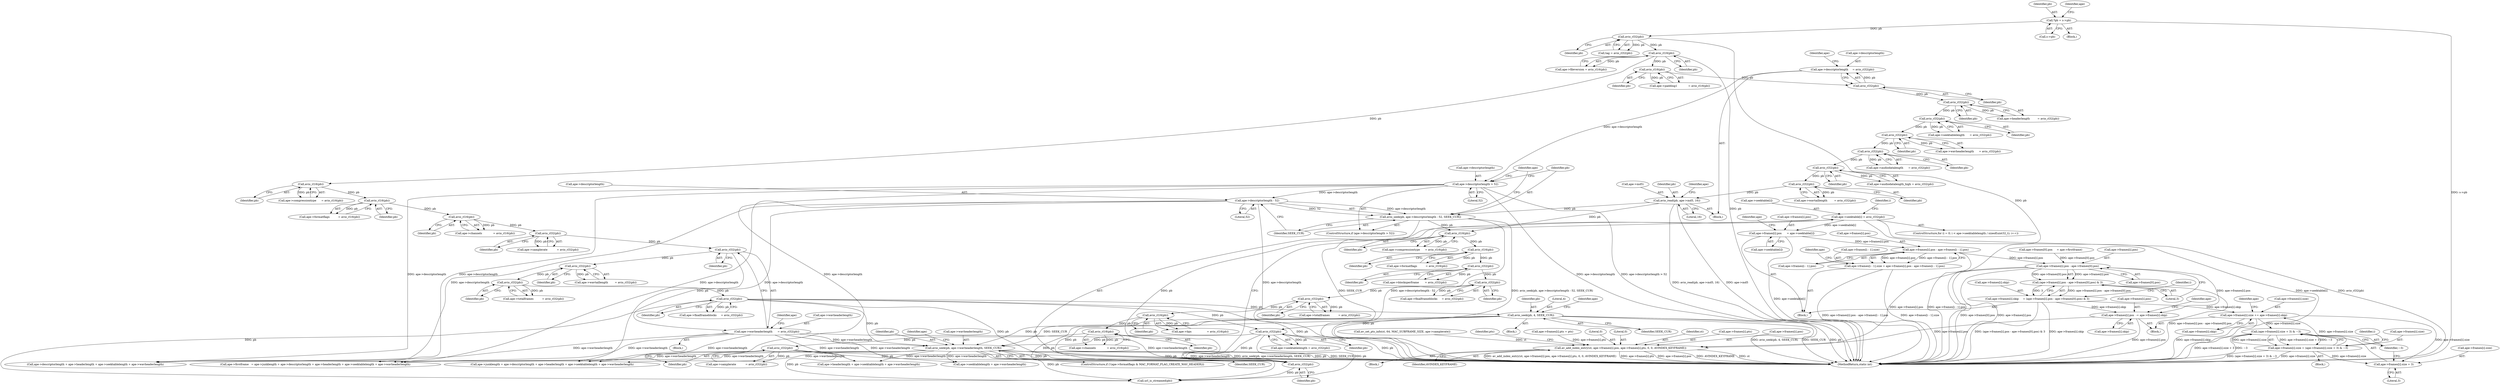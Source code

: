 digraph "0_FFmpeg_8312e3fc9041027a33c8bc667bb99740fdf41dd5@array" {
"1000692" [label="(Call,ape->frames[i].pos      = ape->seektable[i])"];
"1000641" [label="(Call,ape->seektable[i] = avio_rl32(pb))"];
"1000647" [label="(Call,avio_rl32(pb))"];
"1000368" [label="(Call,avio_rl32(pb))"];
"1000362" [label="(Call,avio_rl32(pb))"];
"1000356" [label="(Call,avio_rl32(pb))"];
"1000350" [label="(Call,avio_rl32(pb))"];
"1000344" [label="(Call,avio_rl32(pb))"];
"1000338" [label="(Call,avio_rl16(pb))"];
"1000332" [label="(Call,avio_rl16(pb))"];
"1000326" [label="(Call,avio_rl16(pb))"];
"1000153" [label="(Call,avio_rl16(pb))"];
"1000136" [label="(Call,avio_rl32(pb))"];
"1000113" [label="(Call,*pb = s->pb)"];
"1000308" [label="(Call,avio_rl32(pb))"];
"1000302" [label="(Call,avio_rl16(pb))"];
"1000296" [label="(Call,avio_rl16(pb))"];
"1000290" [label="(Call,avio_rl32(pb))"];
"1000284" [label="(Call,avio_rl32(pb))"];
"1000278" [label="(Call,avio_rl32(pb))"];
"1000272" [label="(Call,avio_rl16(pb))"];
"1000266" [label="(Call,avio_rl16(pb))"];
"1000254" [label="(Call,avio_seek(pb, ape->descriptorlength - 52, SEEK_CUR))"];
"1000242" [label="(Call,avio_read(pb, ape->md5, 16))"];
"1000240" [label="(Call,avio_rl32(pb))"];
"1000234" [label="(Call,avio_rl32(pb))"];
"1000228" [label="(Call,avio_rl32(pb))"];
"1000222" [label="(Call,avio_rl32(pb))"];
"1000216" [label="(Call,avio_rl32(pb))"];
"1000210" [label="(Call,avio_rl32(pb))"];
"1000204" [label="(Call,avio_rl32(pb))"];
"1000198" [label="(Call,avio_rl16(pb))"];
"1000256" [label="(Call,ape->descriptorlength - 52)"];
"1000249" [label="(Call,ape->descriptorlength > 52)"];
"1000200" [label="(Call,ape->descriptorlength     = avio_rl32(pb))"];
"1000397" [label="(Call,avio_rl32(pb))"];
"1000377" [label="(Call,avio_seek(pb, 4, SEEK_CUR))"];
"1000500" [label="(Call,avio_seek(pb, ape->wavheaderlength, SEEK_CUR))"];
"1000346" [label="(Call,ape->wavheaderlength      = avio_rl32(pb))"];
"1000726" [label="(Call,ape->frames[i].pos - ape->frames[i - 1].pos)"];
"1000716" [label="(Call,ape->frames[i - 1].size = ape->frames[i].pos - ape->frames[i - 1].pos)"];
"1000752" [label="(Call,ape->frames[i].pos - ape->frames[0].pos)"];
"1000751" [label="(Call,(ape->frames[i].pos - ape->frames[0].pos) & 3)"];
"1000743" [label="(Call,ape->frames[i].skip     = (ape->frames[i].pos - ape->frames[0].pos) & 3)"];
"1000821" [label="(Call,ape->frames[i].pos  -= ape->frames[i].skip)"];
"1001093" [label="(Call,av_add_index_entry(st, ape->frames[i].pos, ape->frames[i].pts, 0, 0, AVINDEX_KEYFRAME))"];
"1000836" [label="(Call,ape->frames[i].size += ape->frames[i].skip)"];
"1000859" [label="(Call,(ape->frames[i].size + 3) & ~3)"];
"1000851" [label="(Call,ape->frames[i].size = (ape->frames[i].size + 3) & ~3)"];
"1000860" [label="(Call,ape->frames[i].size + 3)"];
"1000292" [label="(Call,ape->bps                  = avio_rl16(pb))"];
"1000509" [label="(Identifier,ape)"];
"1000242" [label="(Call,avio_read(pb, ape->md5, 16))"];
"1000326" [label="(Call,avio_rl16(pb))"];
"1000717" [label="(Call,ape->frames[i - 1].size)"];
"1000243" [label="(Identifier,pb)"];
"1000311" [label="(Block,)"];
"1000362" [label="(Call,avio_rl32(pb))"];
"1000257" [label="(Call,ape->descriptorlength)"];
"1000273" [label="(Identifier,pb)"];
"1000137" [label="(Identifier,pb)"];
"1000212" [label="(Call,ape->seektablelength      = avio_rl32(pb))"];
"1000380" [label="(Identifier,SEEK_CUR)"];
"1000505" [label="(Identifier,SEEK_CUR)"];
"1000210" [label="(Call,avio_rl32(pb))"];
"1001094" [label="(Identifier,st)"];
"1000290" [label="(Call,avio_rl32(pb))"];
"1000855" [label="(Identifier,ape)"];
"1000747" [label="(Identifier,ape)"];
"1000346" [label="(Call,ape->wavheaderlength      = avio_rl32(pb))"];
"1000861" [label="(Call,ape->frames[i].size)"];
"1000726" [label="(Call,ape->frames[i].pos - ape->frames[i - 1].pos)"];
"1000211" [label="(Identifier,pb)"];
"1000217" [label="(Identifier,pb)"];
"1000240" [label="(Call,avio_rl32(pb))"];
"1000344" [label="(Call,avio_rl32(pb))"];
"1000690" [label="(Identifier,i)"];
"1000304" [label="(Call,ape->samplerate           = avio_rl32(pb))"];
"1000753" [label="(Call,ape->frames[i].pos)"];
"1000228" [label="(Call,avio_rl32(pb))"];
"1000241" [label="(Identifier,pb)"];
"1000822" [label="(Call,ape->frames[i].pos)"];
"1000154" [label="(Identifier,pb)"];
"1000115" [label="(Call,s->pb)"];
"1000114" [label="(Identifier,pb)"];
"1000647" [label="(Call,avio_rl32(pb))"];
"1000821" [label="(Call,ape->frames[i].pos  -= ape->frames[i].skip)"];
"1000234" [label="(Call,avio_rl32(pb))"];
"1000356" [label="(Call,avio_rl32(pb))"];
"1001102" [label="(Call,ape->frames[i].pts)"];
"1000709" [label="(Identifier,ape)"];
"1000328" [label="(Call,ape->formatflags          = avio_rl16(pb))"];
"1000379" [label="(Literal,4)"];
"1000352" [label="(Call,ape->wavtaillength        = avio_rl32(pb))"];
"1000236" [label="(Call,ape->wavtaillength        = avio_rl32(pb))"];
"1001095" [label="(Call,ape->frames[i].pos)"];
"1000811" [label="(Block,)"];
"1001014" [label="(Call,av_set_pts_info(st, 64, MAC_SUBFRAME_SIZE, ape->samplerate))"];
"1000734" [label="(Call,ape->frames[i - 1].pos)"];
"1000247" [label="(Literal,16)"];
"1000649" [label="(Call,ape->frames[0].pos     = ape->firstframe)"];
"1000334" [label="(Call,ape->channels             = avio_rl16(pb))"];
"1000700" [label="(Call,ape->seektable[i])"];
"1000297" [label="(Identifier,pb)"];
"1000291" [label="(Identifier,pb)"];
"1000256" [label="(Call,ape->descriptorlength - 52)"];
"1000398" [label="(Identifier,pb)"];
"1000206" [label="(Call,ape->headerlength         = avio_rl32(pb))"];
"1000205" [label="(Identifier,pb)"];
"1000752" [label="(Call,ape->frames[i].pos - ape->frames[0].pos)"];
"1000248" [label="(ControlStructure,if (ape->descriptorlength > 52))"];
"1000760" [label="(Call,ape->frames[0].pos)"];
"1000837" [label="(Call,ape->frames[i].size)"];
"1001113" [label="(Identifier,pts)"];
"1000251" [label="(Identifier,ape)"];
"1000340" [label="(Call,ape->samplerate           = avio_rl32(pb))"];
"1000120" [label="(Identifier,ape)"];
"1000136" [label="(Call,avio_rl32(pb))"];
"1000309" [label="(Identifier,pb)"];
"1000216" [label="(Call,avio_rl32(pb))"];
"1000308" [label="(Call,avio_rl32(pb))"];
"1000200" [label="(Call,ape->descriptorlength     = avio_rl32(pb))"];
"1000264" [label="(Identifier,ape)"];
"1000836" [label="(Call,ape->frames[i].size += ape->frames[i].skip)"];
"1000852" [label="(Call,ape->frames[i].size)"];
"1000149" [label="(Call,ape->fileversion = avio_rl16(pb))"];
"1000244" [label="(Call,ape->md5)"];
"1000869" [label="(Identifier,~3)"];
"1000272" [label="(Call,avio_rl16(pb))"];
"1000383" [label="(Identifier,ape)"];
"1000642" [label="(Call,ape->seektable[i])"];
"1000260" [label="(Literal,52)"];
"1000558" [label="(Call,ape->firstframe   = ape->junklength + ape->descriptorlength + ape->headerlength + ape->seektablelength + ape->wavheaderlength)"];
"1000378" [label="(Identifier,pb)"];
"1000351" [label="(Identifier,pb)"];
"1000296" [label="(Call,avio_rl16(pb))"];
"1000285" [label="(Identifier,pb)"];
"1000648" [label="(Identifier,pb)"];
"1000279" [label="(Identifier,pb)"];
"1000859" [label="(Call,(ape->frames[i].size + 3) & ~3)"];
"1000250" [label="(Call,ape->descriptorlength)"];
"1000224" [label="(Call,ape->audiodatalength      = avio_rl32(pb))"];
"1000345" [label="(Identifier,pb)"];
"1000767" [label="(Literal,3)"];
"1000810" [label="(Identifier,i)"];
"1000222" [label="(Call,avio_rl32(pb))"];
"1000249" [label="(Call,ape->descriptorlength > 52)"];
"1000303" [label="(Identifier,pb)"];
"1000840" [label="(Identifier,ape)"];
"1000111" [label="(Block,)"];
"1000204" [label="(Call,avio_rl32(pb))"];
"1000574" [label="(Call,ape->seektablelength + ape->wavheaderlength)"];
"1001083" [label="(Block,)"];
"1000875" [label="(Call,url_is_streamed(pb))"];
"1000829" [label="(Call,ape->frames[i].skip)"];
"1000354" [label="(Identifier,ape)"];
"1000230" [label="(Call,ape->audiodatalength_high = avio_rl32(pb))"];
"1000393" [label="(Call,ape->seektablelength = avio_rl32(pb))"];
"1000376" [label="(Block,)"];
"1000744" [label="(Call,ape->frames[i].skip)"];
"1000153" [label="(Call,avio_rl16(pb))"];
"1000860" [label="(Call,ape->frames[i].size + 3)"];
"1000692" [label="(Call,ape->frames[i].pos      = ape->seektable[i])"];
"1000347" [label="(Call,ape->wavheaderlength)"];
"1000253" [label="(Literal,52)"];
"1000338" [label="(Call,avio_rl16(pb))"];
"1001111" [label="(Identifier,AVINDEX_KEYFRAME)"];
"1000268" [label="(Call,ape->formatflags          = avio_rl16(pb))"];
"1000358" [label="(Call,ape->totalframes          = avio_rl32(pb))"];
"1000368" [label="(Call,avio_rl32(pb))"];
"1000134" [label="(Call,tag = avio_rl32(pb))"];
"1000280" [label="(Call,ape->finalframeblocks     = avio_rl32(pb))"];
"1000274" [label="(Call,ape->blocksperframe       = avio_rl32(pb))"];
"1000208" [label="(Identifier,ape)"];
"1000262" [label="(Call,ape->compressiontype      = avio_rl16(pb))"];
"1000369" [label="(Identifier,pb)"];
"1000364" [label="(Call,ape->finalframeblocks     = avio_rl32(pb))"];
"1000254" [label="(Call,avio_seek(pb, ape->descriptorlength - 52, SEEK_CUR))"];
"1000327" [label="(Identifier,pb)"];
"1000278" [label="(Call,avio_rl32(pb))"];
"1001084" [label="(Call,ape->frames[i].pts = pts)"];
"1000198" [label="(Call,avio_rl16(pb))"];
"1000562" [label="(Call,ape->junklength + ape->descriptorlength + ape->headerlength + ape->seektablelength + ape->wavheaderlength)"];
"1000691" [label="(Block,)"];
"1000500" [label="(Call,avio_seek(pb, ape->wavheaderlength, SEEK_CUR))"];
"1000693" [label="(Call,ape->frames[i].pos)"];
"1000570" [label="(Call,ape->headerlength + ape->seektablelength + ape->wavheaderlength)"];
"1000267" [label="(Identifier,pb)"];
"1000223" [label="(Identifier,pb)"];
"1000627" [label="(ControlStructure,for (i = 0; i < ape->seektablelength / sizeof(uint32_t); i++))"];
"1000194" [label="(Call,ape->padding1             = avio_rl16(pb))"];
"1000332" [label="(Call,avio_rl16(pb))"];
"1000868" [label="(Literal,3)"];
"1000284" [label="(Call,avio_rl32(pb))"];
"1000727" [label="(Call,ape->frames[i].pos)"];
"1000502" [label="(Call,ape->wavheaderlength)"];
"1000851" [label="(Call,ape->frames[i].size = (ape->frames[i].size + 3) & ~3)"];
"1000286" [label="(Call,ape->totalframes          = avio_rl32(pb))"];
"1001093" [label="(Call,av_add_index_entry(st, ape->frames[i].pos, ape->frames[i].pts, 0, 0, AVINDEX_KEYFRAME))"];
"1000113" [label="(Call,*pb = s->pb)"];
"1000751" [label="(Call,(ape->frames[i].pos - ape->frames[0].pos) & 3)"];
"1000716" [label="(Call,ape->frames[i - 1].size = ape->frames[i].pos - ape->frames[i - 1].pos)"];
"1000743" [label="(Call,ape->frames[i].skip     = (ape->frames[i].pos - ape->frames[0].pos) & 3)"];
"1000820" [label="(Block,)"];
"1000298" [label="(Call,ape->channels             = avio_rl16(pb))"];
"1000501" [label="(Identifier,pb)"];
"1000229" [label="(Identifier,pb)"];
"1000266" [label="(Call,avio_rl16(pb))"];
"1000377" [label="(Call,avio_seek(pb, 4, SEEK_CUR))"];
"1000255" [label="(Identifier,pb)"];
"1000322" [label="(Call,ape->compressiontype      = avio_rl16(pb))"];
"1000235" [label="(Identifier,pb)"];
"1000397" [label="(Call,avio_rl32(pb))"];
"1000350" [label="(Call,avio_rl32(pb))"];
"1000493" [label="(ControlStructure,if (!(ape->formatflags & MAC_FORMAT_FLAG_CREATE_WAV_HEADER)))"];
"1000201" [label="(Call,ape->descriptorlength)"];
"1000261" [label="(Identifier,SEEK_CUR)"];
"1000357" [label="(Identifier,pb)"];
"1000333" [label="(Identifier,pb)"];
"1000218" [label="(Call,ape->wavheaderlength      = avio_rl32(pb))"];
"1000640" [label="(Identifier,i)"];
"1001121" [label="(MethodReturn,static int)"];
"1000339" [label="(Identifier,pb)"];
"1000566" [label="(Call,ape->descriptorlength + ape->headerlength + ape->seektablelength + ape->wavheaderlength)"];
"1001109" [label="(Literal,0)"];
"1000844" [label="(Call,ape->frames[i].skip)"];
"1000199" [label="(Identifier,pb)"];
"1000363" [label="(Identifier,pb)"];
"1000193" [label="(Block,)"];
"1000302" [label="(Call,avio_rl16(pb))"];
"1001110" [label="(Literal,0)"];
"1000641" [label="(Call,ape->seektable[i] = avio_rl32(pb))"];
"1000692" -> "1000691"  [label="AST: "];
"1000692" -> "1000700"  [label="CFG: "];
"1000693" -> "1000692"  [label="AST: "];
"1000700" -> "1000692"  [label="AST: "];
"1000709" -> "1000692"  [label="CFG: "];
"1000692" -> "1001121"  [label="DDG: ape->seektable[i]"];
"1000641" -> "1000692"  [label="DDG: ape->seektable[i]"];
"1000692" -> "1000726"  [label="DDG: ape->frames[i].pos"];
"1000641" -> "1000627"  [label="AST: "];
"1000641" -> "1000647"  [label="CFG: "];
"1000642" -> "1000641"  [label="AST: "];
"1000647" -> "1000641"  [label="AST: "];
"1000640" -> "1000641"  [label="CFG: "];
"1000641" -> "1001121"  [label="DDG: avio_rl32(pb)"];
"1000641" -> "1001121"  [label="DDG: ape->seektable[i]"];
"1000647" -> "1000641"  [label="DDG: pb"];
"1000647" -> "1000648"  [label="CFG: "];
"1000648" -> "1000647"  [label="AST: "];
"1000368" -> "1000647"  [label="DDG: pb"];
"1000308" -> "1000647"  [label="DDG: pb"];
"1000397" -> "1000647"  [label="DDG: pb"];
"1000500" -> "1000647"  [label="DDG: pb"];
"1000377" -> "1000647"  [label="DDG: pb"];
"1000647" -> "1000875"  [label="DDG: pb"];
"1000368" -> "1000364"  [label="AST: "];
"1000368" -> "1000369"  [label="CFG: "];
"1000369" -> "1000368"  [label="AST: "];
"1000364" -> "1000368"  [label="CFG: "];
"1000368" -> "1001121"  [label="DDG: pb"];
"1000368" -> "1000364"  [label="DDG: pb"];
"1000362" -> "1000368"  [label="DDG: pb"];
"1000368" -> "1000377"  [label="DDG: pb"];
"1000368" -> "1000397"  [label="DDG: pb"];
"1000368" -> "1000500"  [label="DDG: pb"];
"1000368" -> "1000875"  [label="DDG: pb"];
"1000362" -> "1000358"  [label="AST: "];
"1000362" -> "1000363"  [label="CFG: "];
"1000363" -> "1000362"  [label="AST: "];
"1000358" -> "1000362"  [label="CFG: "];
"1000362" -> "1000358"  [label="DDG: pb"];
"1000356" -> "1000362"  [label="DDG: pb"];
"1000356" -> "1000352"  [label="AST: "];
"1000356" -> "1000357"  [label="CFG: "];
"1000357" -> "1000356"  [label="AST: "];
"1000352" -> "1000356"  [label="CFG: "];
"1000356" -> "1000352"  [label="DDG: pb"];
"1000350" -> "1000356"  [label="DDG: pb"];
"1000350" -> "1000346"  [label="AST: "];
"1000350" -> "1000351"  [label="CFG: "];
"1000351" -> "1000350"  [label="AST: "];
"1000346" -> "1000350"  [label="CFG: "];
"1000350" -> "1000346"  [label="DDG: pb"];
"1000344" -> "1000350"  [label="DDG: pb"];
"1000344" -> "1000340"  [label="AST: "];
"1000344" -> "1000345"  [label="CFG: "];
"1000345" -> "1000344"  [label="AST: "];
"1000340" -> "1000344"  [label="CFG: "];
"1000344" -> "1000340"  [label="DDG: pb"];
"1000338" -> "1000344"  [label="DDG: pb"];
"1000338" -> "1000334"  [label="AST: "];
"1000338" -> "1000339"  [label="CFG: "];
"1000339" -> "1000338"  [label="AST: "];
"1000334" -> "1000338"  [label="CFG: "];
"1000338" -> "1000334"  [label="DDG: pb"];
"1000332" -> "1000338"  [label="DDG: pb"];
"1000332" -> "1000328"  [label="AST: "];
"1000332" -> "1000333"  [label="CFG: "];
"1000333" -> "1000332"  [label="AST: "];
"1000328" -> "1000332"  [label="CFG: "];
"1000332" -> "1000328"  [label="DDG: pb"];
"1000326" -> "1000332"  [label="DDG: pb"];
"1000326" -> "1000322"  [label="AST: "];
"1000326" -> "1000327"  [label="CFG: "];
"1000327" -> "1000326"  [label="AST: "];
"1000322" -> "1000326"  [label="CFG: "];
"1000326" -> "1000322"  [label="DDG: pb"];
"1000153" -> "1000326"  [label="DDG: pb"];
"1000153" -> "1000149"  [label="AST: "];
"1000153" -> "1000154"  [label="CFG: "];
"1000154" -> "1000153"  [label="AST: "];
"1000149" -> "1000153"  [label="CFG: "];
"1000153" -> "1001121"  [label="DDG: pb"];
"1000153" -> "1000149"  [label="DDG: pb"];
"1000136" -> "1000153"  [label="DDG: pb"];
"1000153" -> "1000198"  [label="DDG: pb"];
"1000136" -> "1000134"  [label="AST: "];
"1000136" -> "1000137"  [label="CFG: "];
"1000137" -> "1000136"  [label="AST: "];
"1000134" -> "1000136"  [label="CFG: "];
"1000136" -> "1001121"  [label="DDG: pb"];
"1000136" -> "1000134"  [label="DDG: pb"];
"1000113" -> "1000136"  [label="DDG: pb"];
"1000113" -> "1000111"  [label="AST: "];
"1000113" -> "1000115"  [label="CFG: "];
"1000114" -> "1000113"  [label="AST: "];
"1000115" -> "1000113"  [label="AST: "];
"1000120" -> "1000113"  [label="CFG: "];
"1000113" -> "1001121"  [label="DDG: s->pb"];
"1000308" -> "1000304"  [label="AST: "];
"1000308" -> "1000309"  [label="CFG: "];
"1000309" -> "1000308"  [label="AST: "];
"1000304" -> "1000308"  [label="CFG: "];
"1000308" -> "1001121"  [label="DDG: pb"];
"1000308" -> "1000304"  [label="DDG: pb"];
"1000302" -> "1000308"  [label="DDG: pb"];
"1000308" -> "1000875"  [label="DDG: pb"];
"1000302" -> "1000298"  [label="AST: "];
"1000302" -> "1000303"  [label="CFG: "];
"1000303" -> "1000302"  [label="AST: "];
"1000298" -> "1000302"  [label="CFG: "];
"1000302" -> "1000298"  [label="DDG: pb"];
"1000296" -> "1000302"  [label="DDG: pb"];
"1000296" -> "1000292"  [label="AST: "];
"1000296" -> "1000297"  [label="CFG: "];
"1000297" -> "1000296"  [label="AST: "];
"1000292" -> "1000296"  [label="CFG: "];
"1000296" -> "1000292"  [label="DDG: pb"];
"1000290" -> "1000296"  [label="DDG: pb"];
"1000290" -> "1000286"  [label="AST: "];
"1000290" -> "1000291"  [label="CFG: "];
"1000291" -> "1000290"  [label="AST: "];
"1000286" -> "1000290"  [label="CFG: "];
"1000290" -> "1000286"  [label="DDG: pb"];
"1000284" -> "1000290"  [label="DDG: pb"];
"1000284" -> "1000280"  [label="AST: "];
"1000284" -> "1000285"  [label="CFG: "];
"1000285" -> "1000284"  [label="AST: "];
"1000280" -> "1000284"  [label="CFG: "];
"1000284" -> "1000280"  [label="DDG: pb"];
"1000278" -> "1000284"  [label="DDG: pb"];
"1000278" -> "1000274"  [label="AST: "];
"1000278" -> "1000279"  [label="CFG: "];
"1000279" -> "1000278"  [label="AST: "];
"1000274" -> "1000278"  [label="CFG: "];
"1000278" -> "1000274"  [label="DDG: pb"];
"1000272" -> "1000278"  [label="DDG: pb"];
"1000272" -> "1000268"  [label="AST: "];
"1000272" -> "1000273"  [label="CFG: "];
"1000273" -> "1000272"  [label="AST: "];
"1000268" -> "1000272"  [label="CFG: "];
"1000272" -> "1000268"  [label="DDG: pb"];
"1000266" -> "1000272"  [label="DDG: pb"];
"1000266" -> "1000262"  [label="AST: "];
"1000266" -> "1000267"  [label="CFG: "];
"1000267" -> "1000266"  [label="AST: "];
"1000262" -> "1000266"  [label="CFG: "];
"1000266" -> "1000262"  [label="DDG: pb"];
"1000254" -> "1000266"  [label="DDG: pb"];
"1000242" -> "1000266"  [label="DDG: pb"];
"1000254" -> "1000248"  [label="AST: "];
"1000254" -> "1000261"  [label="CFG: "];
"1000255" -> "1000254"  [label="AST: "];
"1000256" -> "1000254"  [label="AST: "];
"1000261" -> "1000254"  [label="AST: "];
"1000264" -> "1000254"  [label="CFG: "];
"1000254" -> "1001121"  [label="DDG: avio_seek(pb, ape->descriptorlength - 52, SEEK_CUR)"];
"1000254" -> "1001121"  [label="DDG: SEEK_CUR"];
"1000254" -> "1001121"  [label="DDG: ape->descriptorlength - 52"];
"1000242" -> "1000254"  [label="DDG: pb"];
"1000256" -> "1000254"  [label="DDG: ape->descriptorlength"];
"1000256" -> "1000254"  [label="DDG: 52"];
"1000242" -> "1000193"  [label="AST: "];
"1000242" -> "1000247"  [label="CFG: "];
"1000243" -> "1000242"  [label="AST: "];
"1000244" -> "1000242"  [label="AST: "];
"1000247" -> "1000242"  [label="AST: "];
"1000251" -> "1000242"  [label="CFG: "];
"1000242" -> "1001121"  [label="DDG: avio_read(pb, ape->md5, 16)"];
"1000242" -> "1001121"  [label="DDG: ape->md5"];
"1000240" -> "1000242"  [label="DDG: pb"];
"1000240" -> "1000236"  [label="AST: "];
"1000240" -> "1000241"  [label="CFG: "];
"1000241" -> "1000240"  [label="AST: "];
"1000236" -> "1000240"  [label="CFG: "];
"1000240" -> "1000236"  [label="DDG: pb"];
"1000234" -> "1000240"  [label="DDG: pb"];
"1000234" -> "1000230"  [label="AST: "];
"1000234" -> "1000235"  [label="CFG: "];
"1000235" -> "1000234"  [label="AST: "];
"1000230" -> "1000234"  [label="CFG: "];
"1000234" -> "1000230"  [label="DDG: pb"];
"1000228" -> "1000234"  [label="DDG: pb"];
"1000228" -> "1000224"  [label="AST: "];
"1000228" -> "1000229"  [label="CFG: "];
"1000229" -> "1000228"  [label="AST: "];
"1000224" -> "1000228"  [label="CFG: "];
"1000228" -> "1000224"  [label="DDG: pb"];
"1000222" -> "1000228"  [label="DDG: pb"];
"1000222" -> "1000218"  [label="AST: "];
"1000222" -> "1000223"  [label="CFG: "];
"1000223" -> "1000222"  [label="AST: "];
"1000218" -> "1000222"  [label="CFG: "];
"1000222" -> "1000218"  [label="DDG: pb"];
"1000216" -> "1000222"  [label="DDG: pb"];
"1000216" -> "1000212"  [label="AST: "];
"1000216" -> "1000217"  [label="CFG: "];
"1000217" -> "1000216"  [label="AST: "];
"1000212" -> "1000216"  [label="CFG: "];
"1000216" -> "1000212"  [label="DDG: pb"];
"1000210" -> "1000216"  [label="DDG: pb"];
"1000210" -> "1000206"  [label="AST: "];
"1000210" -> "1000211"  [label="CFG: "];
"1000211" -> "1000210"  [label="AST: "];
"1000206" -> "1000210"  [label="CFG: "];
"1000210" -> "1000206"  [label="DDG: pb"];
"1000204" -> "1000210"  [label="DDG: pb"];
"1000204" -> "1000200"  [label="AST: "];
"1000204" -> "1000205"  [label="CFG: "];
"1000205" -> "1000204"  [label="AST: "];
"1000200" -> "1000204"  [label="CFG: "];
"1000204" -> "1000200"  [label="DDG: pb"];
"1000198" -> "1000204"  [label="DDG: pb"];
"1000198" -> "1000194"  [label="AST: "];
"1000198" -> "1000199"  [label="CFG: "];
"1000199" -> "1000198"  [label="AST: "];
"1000194" -> "1000198"  [label="CFG: "];
"1000198" -> "1000194"  [label="DDG: pb"];
"1000256" -> "1000260"  [label="CFG: "];
"1000257" -> "1000256"  [label="AST: "];
"1000260" -> "1000256"  [label="AST: "];
"1000261" -> "1000256"  [label="CFG: "];
"1000256" -> "1001121"  [label="DDG: ape->descriptorlength"];
"1000249" -> "1000256"  [label="DDG: ape->descriptorlength"];
"1000256" -> "1000558"  [label="DDG: ape->descriptorlength"];
"1000256" -> "1000562"  [label="DDG: ape->descriptorlength"];
"1000256" -> "1000566"  [label="DDG: ape->descriptorlength"];
"1000249" -> "1000248"  [label="AST: "];
"1000249" -> "1000253"  [label="CFG: "];
"1000250" -> "1000249"  [label="AST: "];
"1000253" -> "1000249"  [label="AST: "];
"1000255" -> "1000249"  [label="CFG: "];
"1000264" -> "1000249"  [label="CFG: "];
"1000249" -> "1001121"  [label="DDG: ape->descriptorlength"];
"1000249" -> "1001121"  [label="DDG: ape->descriptorlength > 52"];
"1000200" -> "1000249"  [label="DDG: ape->descriptorlength"];
"1000249" -> "1000558"  [label="DDG: ape->descriptorlength"];
"1000249" -> "1000562"  [label="DDG: ape->descriptorlength"];
"1000249" -> "1000566"  [label="DDG: ape->descriptorlength"];
"1000200" -> "1000193"  [label="AST: "];
"1000201" -> "1000200"  [label="AST: "];
"1000208" -> "1000200"  [label="CFG: "];
"1000397" -> "1000393"  [label="AST: "];
"1000397" -> "1000398"  [label="CFG: "];
"1000398" -> "1000397"  [label="AST: "];
"1000393" -> "1000397"  [label="CFG: "];
"1000397" -> "1001121"  [label="DDG: pb"];
"1000397" -> "1000393"  [label="DDG: pb"];
"1000377" -> "1000397"  [label="DDG: pb"];
"1000397" -> "1000500"  [label="DDG: pb"];
"1000397" -> "1000875"  [label="DDG: pb"];
"1000377" -> "1000376"  [label="AST: "];
"1000377" -> "1000380"  [label="CFG: "];
"1000378" -> "1000377"  [label="AST: "];
"1000379" -> "1000377"  [label="AST: "];
"1000380" -> "1000377"  [label="AST: "];
"1000383" -> "1000377"  [label="CFG: "];
"1000377" -> "1001121"  [label="DDG: avio_seek(pb, 4, SEEK_CUR)"];
"1000377" -> "1001121"  [label="DDG: SEEK_CUR"];
"1000377" -> "1001121"  [label="DDG: pb"];
"1000377" -> "1000500"  [label="DDG: pb"];
"1000377" -> "1000500"  [label="DDG: SEEK_CUR"];
"1000377" -> "1000875"  [label="DDG: pb"];
"1000500" -> "1000493"  [label="AST: "];
"1000500" -> "1000505"  [label="CFG: "];
"1000501" -> "1000500"  [label="AST: "];
"1000502" -> "1000500"  [label="AST: "];
"1000505" -> "1000500"  [label="AST: "];
"1000509" -> "1000500"  [label="CFG: "];
"1000500" -> "1001121"  [label="DDG: ape->wavheaderlength"];
"1000500" -> "1001121"  [label="DDG: avio_seek(pb, ape->wavheaderlength, SEEK_CUR)"];
"1000500" -> "1001121"  [label="DDG: pb"];
"1000500" -> "1001121"  [label="DDG: SEEK_CUR"];
"1000346" -> "1000500"  [label="DDG: ape->wavheaderlength"];
"1000500" -> "1000558"  [label="DDG: ape->wavheaderlength"];
"1000500" -> "1000562"  [label="DDG: ape->wavheaderlength"];
"1000500" -> "1000566"  [label="DDG: ape->wavheaderlength"];
"1000500" -> "1000570"  [label="DDG: ape->wavheaderlength"];
"1000500" -> "1000574"  [label="DDG: ape->wavheaderlength"];
"1000500" -> "1000875"  [label="DDG: pb"];
"1000346" -> "1000311"  [label="AST: "];
"1000347" -> "1000346"  [label="AST: "];
"1000354" -> "1000346"  [label="CFG: "];
"1000346" -> "1001121"  [label="DDG: ape->wavheaderlength"];
"1000346" -> "1000558"  [label="DDG: ape->wavheaderlength"];
"1000346" -> "1000562"  [label="DDG: ape->wavheaderlength"];
"1000346" -> "1000566"  [label="DDG: ape->wavheaderlength"];
"1000346" -> "1000570"  [label="DDG: ape->wavheaderlength"];
"1000346" -> "1000574"  [label="DDG: ape->wavheaderlength"];
"1000726" -> "1000716"  [label="AST: "];
"1000726" -> "1000734"  [label="CFG: "];
"1000727" -> "1000726"  [label="AST: "];
"1000734" -> "1000726"  [label="AST: "];
"1000716" -> "1000726"  [label="CFG: "];
"1000726" -> "1001121"  [label="DDG: ape->frames[i - 1].pos"];
"1000726" -> "1000716"  [label="DDG: ape->frames[i].pos"];
"1000726" -> "1000716"  [label="DDG: ape->frames[i - 1].pos"];
"1000726" -> "1000752"  [label="DDG: ape->frames[i].pos"];
"1000716" -> "1000691"  [label="AST: "];
"1000717" -> "1000716"  [label="AST: "];
"1000747" -> "1000716"  [label="CFG: "];
"1000716" -> "1001121"  [label="DDG: ape->frames[i - 1].size"];
"1000716" -> "1001121"  [label="DDG: ape->frames[i].pos - ape->frames[i - 1].pos"];
"1000752" -> "1000751"  [label="AST: "];
"1000752" -> "1000760"  [label="CFG: "];
"1000753" -> "1000752"  [label="AST: "];
"1000760" -> "1000752"  [label="AST: "];
"1000767" -> "1000752"  [label="CFG: "];
"1000752" -> "1001121"  [label="DDG: ape->frames[0].pos"];
"1000752" -> "1001121"  [label="DDG: ape->frames[i].pos"];
"1000752" -> "1000751"  [label="DDG: ape->frames[i].pos"];
"1000752" -> "1000751"  [label="DDG: ape->frames[0].pos"];
"1000649" -> "1000752"  [label="DDG: ape->frames[0].pos"];
"1000752" -> "1000821"  [label="DDG: ape->frames[i].pos"];
"1000752" -> "1001093"  [label="DDG: ape->frames[i].pos"];
"1000751" -> "1000743"  [label="AST: "];
"1000751" -> "1000767"  [label="CFG: "];
"1000767" -> "1000751"  [label="AST: "];
"1000743" -> "1000751"  [label="CFG: "];
"1000751" -> "1001121"  [label="DDG: ape->frames[i].pos - ape->frames[0].pos"];
"1000751" -> "1000743"  [label="DDG: ape->frames[i].pos - ape->frames[0].pos"];
"1000751" -> "1000743"  [label="DDG: 3"];
"1000743" -> "1000691"  [label="AST: "];
"1000744" -> "1000743"  [label="AST: "];
"1000690" -> "1000743"  [label="CFG: "];
"1000743" -> "1001121"  [label="DDG: (ape->frames[i].pos - ape->frames[0].pos) & 3"];
"1000743" -> "1001121"  [label="DDG: ape->frames[i].skip"];
"1000743" -> "1000821"  [label="DDG: ape->frames[i].skip"];
"1000743" -> "1000836"  [label="DDG: ape->frames[i].skip"];
"1000821" -> "1000820"  [label="AST: "];
"1000821" -> "1000829"  [label="CFG: "];
"1000822" -> "1000821"  [label="AST: "];
"1000829" -> "1000821"  [label="AST: "];
"1000840" -> "1000821"  [label="CFG: "];
"1000821" -> "1001121"  [label="DDG: ape->frames[i].pos"];
"1000821" -> "1001093"  [label="DDG: ape->frames[i].pos"];
"1001093" -> "1001083"  [label="AST: "];
"1001093" -> "1001111"  [label="CFG: "];
"1001094" -> "1001093"  [label="AST: "];
"1001095" -> "1001093"  [label="AST: "];
"1001102" -> "1001093"  [label="AST: "];
"1001109" -> "1001093"  [label="AST: "];
"1001110" -> "1001093"  [label="AST: "];
"1001111" -> "1001093"  [label="AST: "];
"1001113" -> "1001093"  [label="CFG: "];
"1001093" -> "1001121"  [label="DDG: AVINDEX_KEYFRAME"];
"1001093" -> "1001121"  [label="DDG: st"];
"1001093" -> "1001121"  [label="DDG: av_add_index_entry(st, ape->frames[i].pos, ape->frames[i].pts, 0, 0, AVINDEX_KEYFRAME)"];
"1001093" -> "1001121"  [label="DDG: ape->frames[i].pts"];
"1001093" -> "1001121"  [label="DDG: ape->frames[i].pos"];
"1001014" -> "1001093"  [label="DDG: st"];
"1001084" -> "1001093"  [label="DDG: ape->frames[i].pts"];
"1000836" -> "1000820"  [label="AST: "];
"1000836" -> "1000844"  [label="CFG: "];
"1000837" -> "1000836"  [label="AST: "];
"1000844" -> "1000836"  [label="AST: "];
"1000855" -> "1000836"  [label="CFG: "];
"1000836" -> "1001121"  [label="DDG: ape->frames[i].skip"];
"1000851" -> "1000836"  [label="DDG: ape->frames[i].size"];
"1000836" -> "1000859"  [label="DDG: ape->frames[i].size"];
"1000836" -> "1000860"  [label="DDG: ape->frames[i].size"];
"1000859" -> "1000851"  [label="AST: "];
"1000859" -> "1000869"  [label="CFG: "];
"1000860" -> "1000859"  [label="AST: "];
"1000869" -> "1000859"  [label="AST: "];
"1000851" -> "1000859"  [label="CFG: "];
"1000859" -> "1001121"  [label="DDG: ape->frames[i].size + 3"];
"1000859" -> "1001121"  [label="DDG: ~3"];
"1000859" -> "1000851"  [label="DDG: ape->frames[i].size + 3"];
"1000859" -> "1000851"  [label="DDG: ~3"];
"1000851" -> "1000859"  [label="DDG: ape->frames[i].size"];
"1000851" -> "1000811"  [label="AST: "];
"1000852" -> "1000851"  [label="AST: "];
"1000810" -> "1000851"  [label="CFG: "];
"1000851" -> "1001121"  [label="DDG: ape->frames[i].size"];
"1000851" -> "1001121"  [label="DDG: (ape->frames[i].size + 3) & ~3"];
"1000851" -> "1000860"  [label="DDG: ape->frames[i].size"];
"1000860" -> "1000868"  [label="CFG: "];
"1000861" -> "1000860"  [label="AST: "];
"1000868" -> "1000860"  [label="AST: "];
"1000869" -> "1000860"  [label="CFG: "];
}
